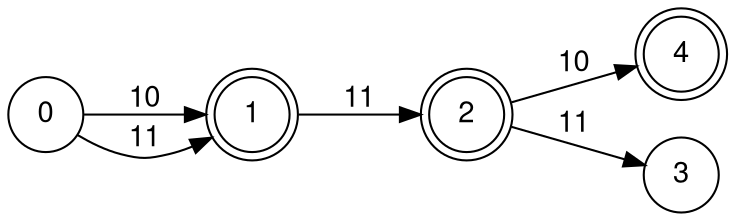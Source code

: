  digraph finite_state_machine {
	fontname="Helvetica,Arial,sans-serif"
	node [fontname="Helvetica,Arial,sans-serif"]
	edge [fontname="Helvetica,Arial,sans-serif"]
	rankdir=LR;
	node [shape = doublecircle ]; 1 2 4;
	node [shape = circle];
	0 -> 1 [label =" 10 "]; 
	0 -> 1 [label =" 11 "]; 
	1 -> 2 [label =" 11 "]; 
	2 -> 3 [label =" 11 "]; 
	2 -> 4 [label =" 10 "]; 
}   